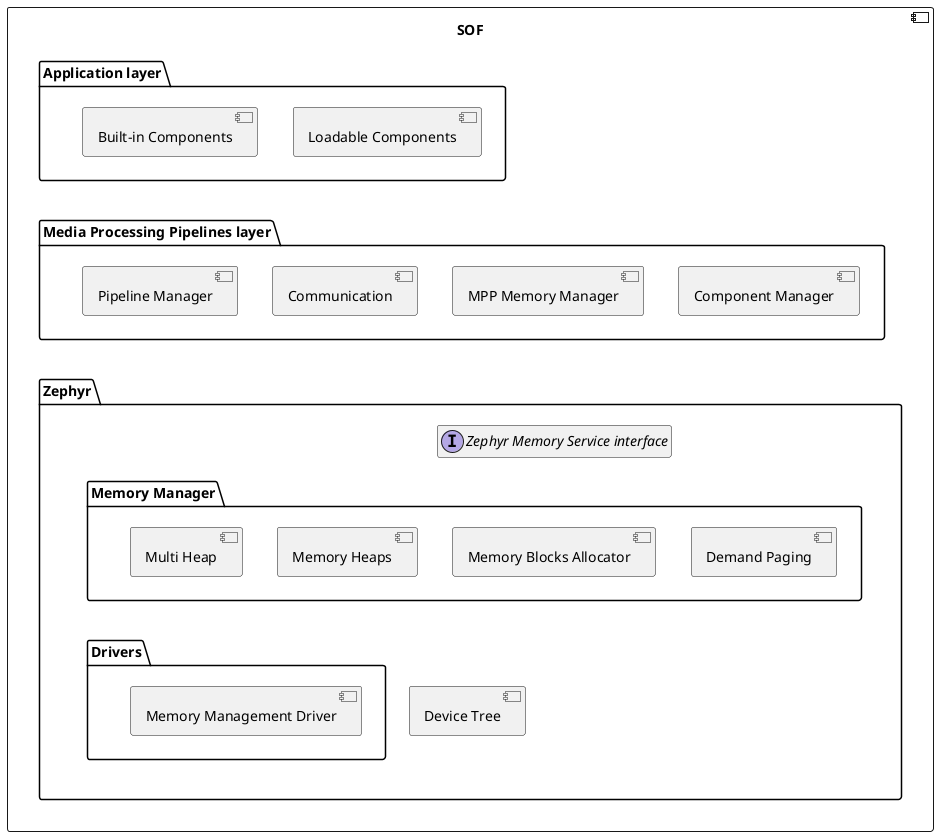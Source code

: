 @startuml

allowmixing

scale max 1024 width

component SOF {

	package "Zephyr" as ZEPHYR_RTOS {
		interface "Zephyr Memory Service interface" as ZMSI
		hide ZMSI methods
		hide ZMSI attributes

		package "Drivers" as DRIVERS {
			component "Memory Management Driver" as MEMORY_MGMT_DRIVER
		}

		package "Memory Manager" as ZEPHYR_MEM_MANAGER {
			component "Multi Heap" as MULTI_HEAP
			component "Memory Heaps" as MEM_HEAPS
			component "Memory Blocks Allocator" as MEM_BLOCK_ALLOCATOR
			component "Demand Paging" as DEMAND_PAGING

			MULTI_HEAP .[hidden]right. MEM_HEAPS
			MEM_HEAPS .[hidden]right. MEM_BLOCK_ALLOCATOR
			MEM_BLOCK_ALLOCATOR .[hidden]right. DEMAND_PAGING
		}

		component "Device Tree" as DEV_TREE

		ZMSI -[hidden]down- MEM_BLOCK_ALLOCATOR
		ZEPHYR_MEM_MANAGER -[hidden]down- DRIVERS
		DRIVERS -[hidden]right- DEV_TREE
	}

	package "Media Processing Pipelines layer" as MPP_LAYER {
		component "Pipeline Manager" as PIPELINE_MANAGER
		component "Communication" as COMMUNICATION
		component "Component Manager" as COMPONENT_MANAGER
		component "MPP Memory Manager" as MPP_MEM_MANAGER

		PIPELINE_MANAGER -[hidden]right- COMMUNICATION
		COMMUNICATION -[hidden]right- MPP_MEM_MANAGER
		MPP_MEM_MANAGER -[hidden]right- COMPONENT_MANAGER

	}

	package "Application layer" as APP_LAYER {
		component "Loadable Components" as LOADABLE_COMPONENTS
		component "Built-in Components" as BUILT_IN_COMPONENTS

		BUILT_IN_COMPONENTS -[hidden]right- LOADABLE_COMPONENTS
	}

	APP_LAYER -[hidden]down- MPP_LAYER
	MPP_LAYER -[hidden]down- ZEPHYR_RTOS

}

@enduml
